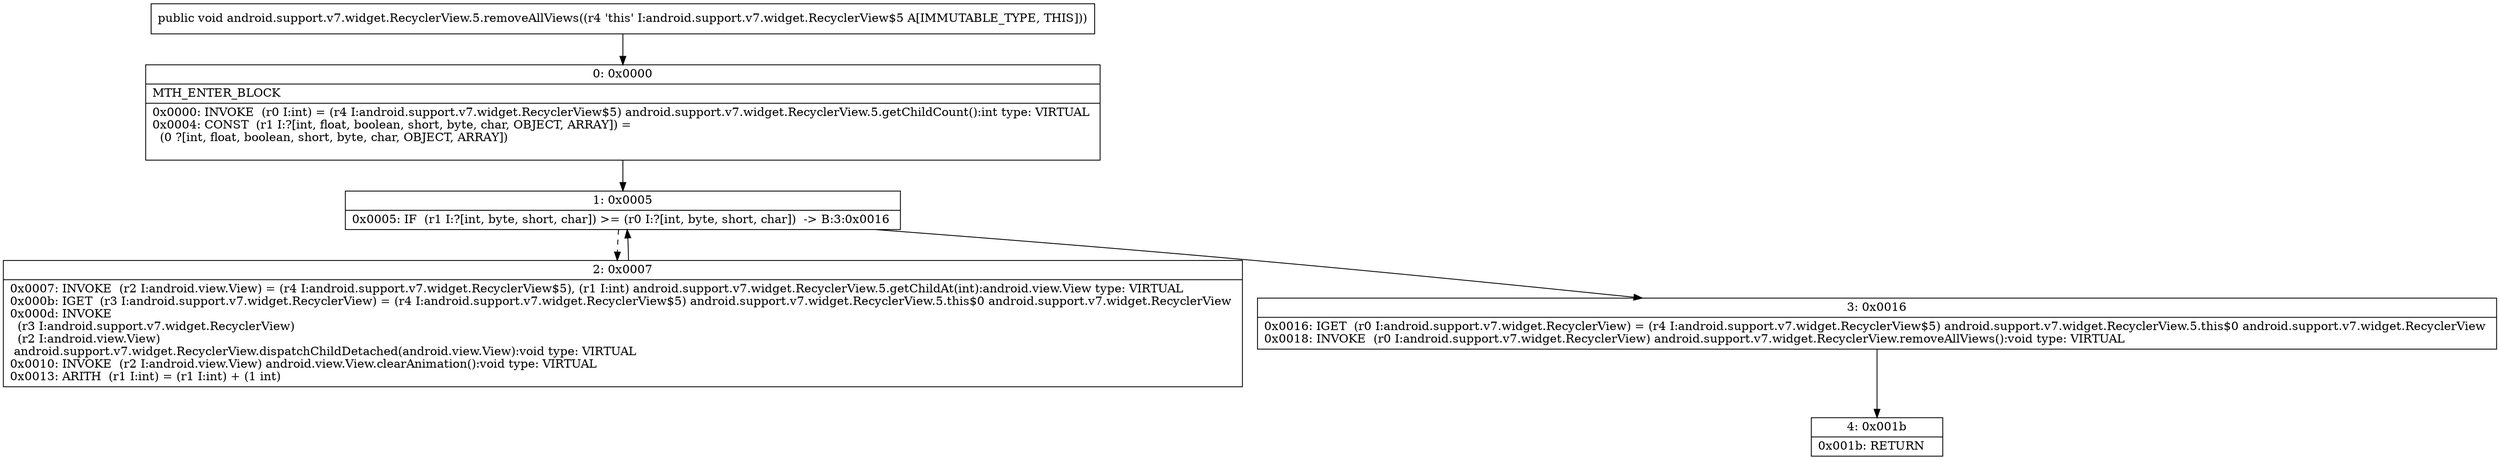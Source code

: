 digraph "CFG forandroid.support.v7.widget.RecyclerView.5.removeAllViews()V" {
Node_0 [shape=record,label="{0\:\ 0x0000|MTH_ENTER_BLOCK\l|0x0000: INVOKE  (r0 I:int) = (r4 I:android.support.v7.widget.RecyclerView$5) android.support.v7.widget.RecyclerView.5.getChildCount():int type: VIRTUAL \l0x0004: CONST  (r1 I:?[int, float, boolean, short, byte, char, OBJECT, ARRAY]) = \l  (0 ?[int, float, boolean, short, byte, char, OBJECT, ARRAY])\l \l}"];
Node_1 [shape=record,label="{1\:\ 0x0005|0x0005: IF  (r1 I:?[int, byte, short, char]) \>= (r0 I:?[int, byte, short, char])  \-\> B:3:0x0016 \l}"];
Node_2 [shape=record,label="{2\:\ 0x0007|0x0007: INVOKE  (r2 I:android.view.View) = (r4 I:android.support.v7.widget.RecyclerView$5), (r1 I:int) android.support.v7.widget.RecyclerView.5.getChildAt(int):android.view.View type: VIRTUAL \l0x000b: IGET  (r3 I:android.support.v7.widget.RecyclerView) = (r4 I:android.support.v7.widget.RecyclerView$5) android.support.v7.widget.RecyclerView.5.this$0 android.support.v7.widget.RecyclerView \l0x000d: INVOKE  \l  (r3 I:android.support.v7.widget.RecyclerView)\l  (r2 I:android.view.View)\l android.support.v7.widget.RecyclerView.dispatchChildDetached(android.view.View):void type: VIRTUAL \l0x0010: INVOKE  (r2 I:android.view.View) android.view.View.clearAnimation():void type: VIRTUAL \l0x0013: ARITH  (r1 I:int) = (r1 I:int) + (1 int) \l}"];
Node_3 [shape=record,label="{3\:\ 0x0016|0x0016: IGET  (r0 I:android.support.v7.widget.RecyclerView) = (r4 I:android.support.v7.widget.RecyclerView$5) android.support.v7.widget.RecyclerView.5.this$0 android.support.v7.widget.RecyclerView \l0x0018: INVOKE  (r0 I:android.support.v7.widget.RecyclerView) android.support.v7.widget.RecyclerView.removeAllViews():void type: VIRTUAL \l}"];
Node_4 [shape=record,label="{4\:\ 0x001b|0x001b: RETURN   \l}"];
MethodNode[shape=record,label="{public void android.support.v7.widget.RecyclerView.5.removeAllViews((r4 'this' I:android.support.v7.widget.RecyclerView$5 A[IMMUTABLE_TYPE, THIS])) }"];
MethodNode -> Node_0;
Node_0 -> Node_1;
Node_1 -> Node_2[style=dashed];
Node_1 -> Node_3;
Node_2 -> Node_1;
Node_3 -> Node_4;
}

